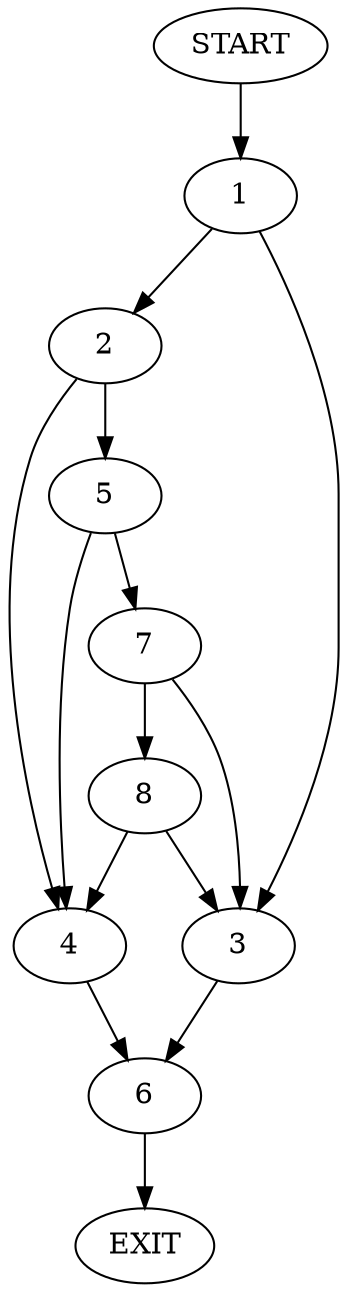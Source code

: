 digraph {
0 [label="START"]
9 [label="EXIT"]
0 -> 1
1 -> 2
1 -> 3
2 -> 4
2 -> 5
3 -> 6
5 -> 4
5 -> 7
4 -> 6
7 -> 8
7 -> 3
8 -> 4
8 -> 3
6 -> 9
}
